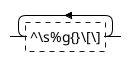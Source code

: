 {
  "sha1": "ce3jdgupepvhlcxu0b60nuhnq98yqlm",
  "insertion": {
    "when": "2024-06-01T09:03:01.331Z",
    "user": "plantuml@gmail.com"
  }
}
@startregex
([^\s%g{}\[\]]+?)
@endregex
